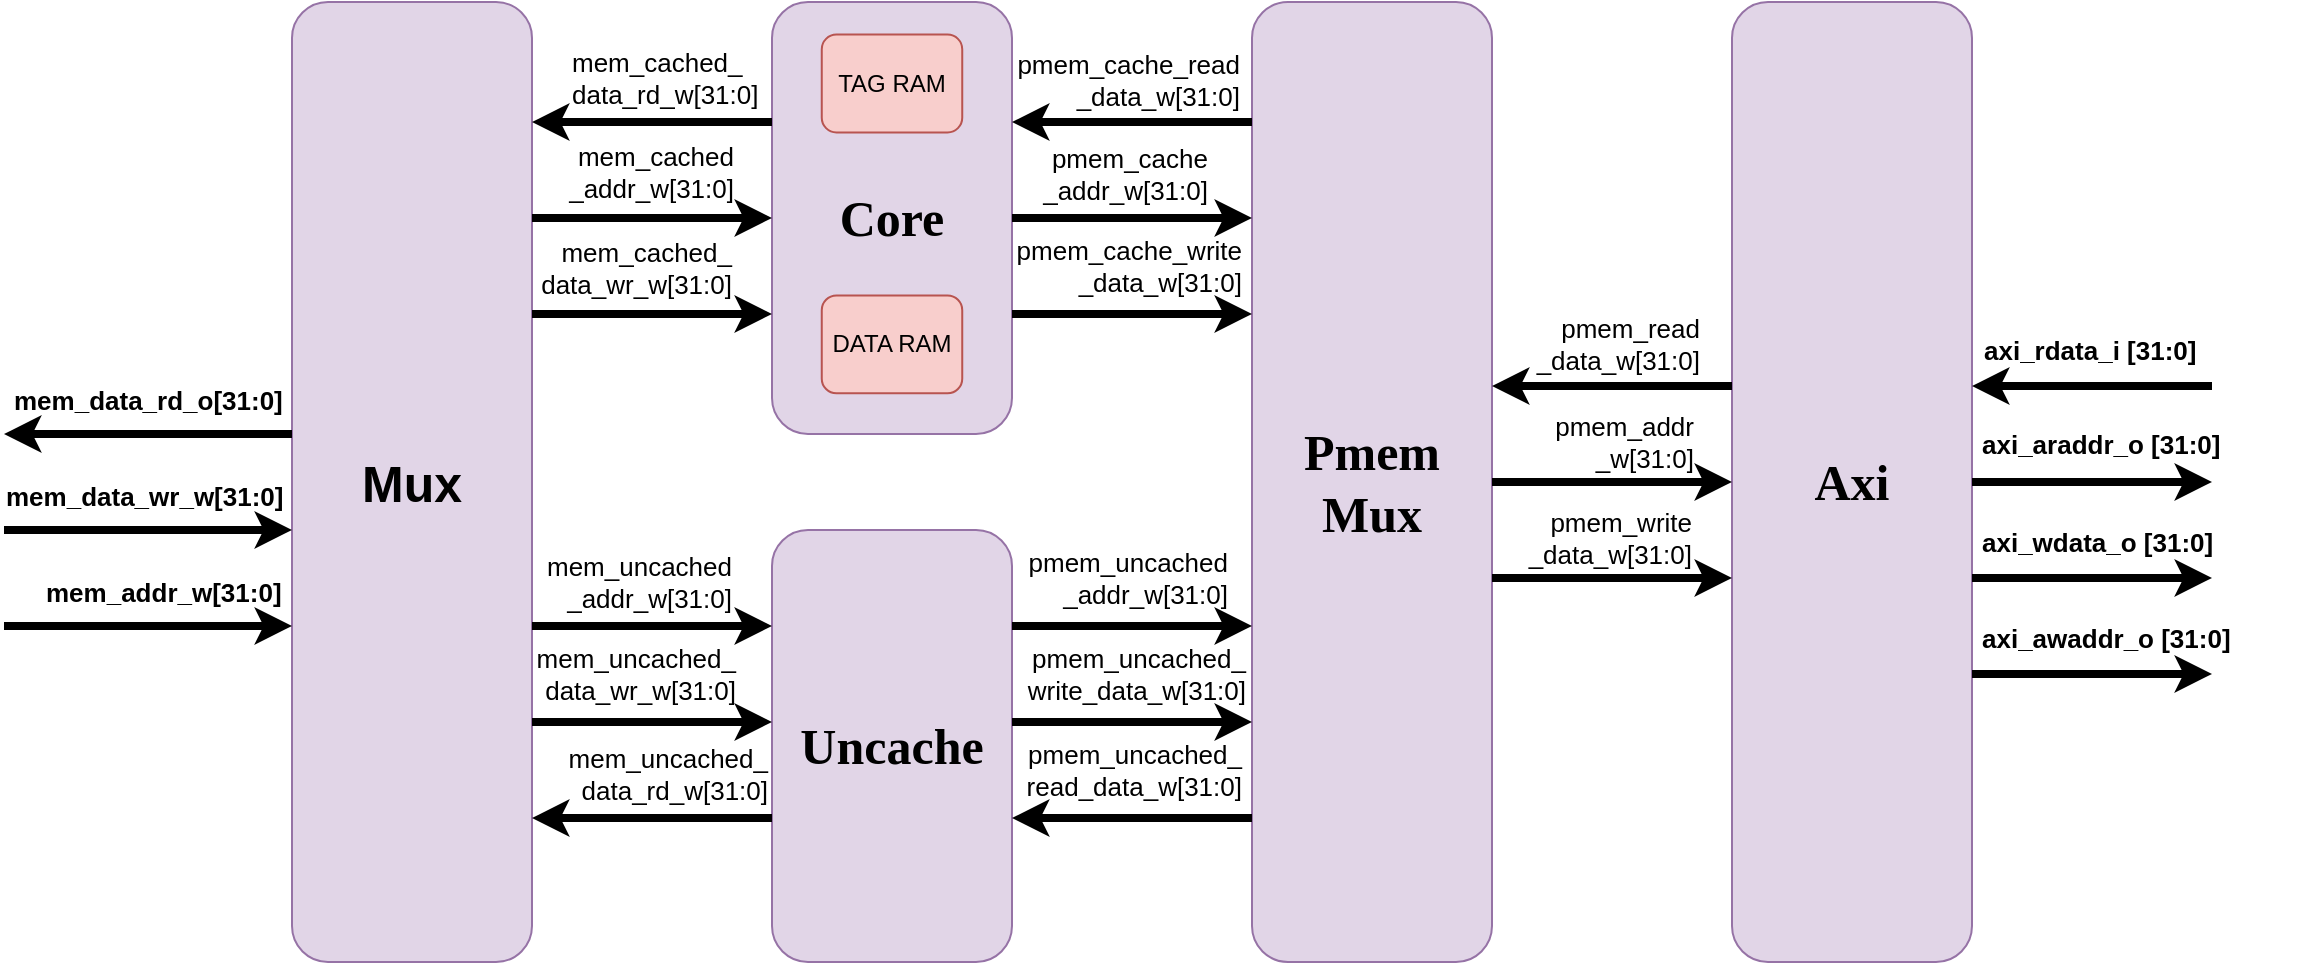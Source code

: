 <mxfile version="21.6.1" type="device">
  <diagram name="第 1 页" id="S3T1uCHi1aYwOrzbFI_4">
    <mxGraphModel dx="1100" dy="2017" grid="1" gridSize="6" guides="0" tooltips="1" connect="1" arrows="1" fold="1" page="1" pageScale="1" pageWidth="1169" pageHeight="827" math="0" shadow="0">
      <root>
        <mxCell id="0" />
        <mxCell id="1" parent="0" />
        <mxCell id="XTN0cot1_cpCae_w6XRC-3" value="&lt;font style=&quot;font-size: 25px;&quot;&gt;Mux&lt;/font&gt;" style="rounded=1;whiteSpace=wrap;html=1;fontStyle=1;fillColor=#e1d5e7;strokeColor=#9673a6;" parent="1" vertex="1">
          <mxGeometry x="192" y="-648" width="120" height="480" as="geometry" />
        </mxCell>
        <mxCell id="XTN0cot1_cpCae_w6XRC-7" value="&lt;font face=&quot;Times New Roman&quot;&gt;Uncache&lt;/font&gt;" style="rounded=1;whiteSpace=wrap;html=1;fontStyle=1;fontSize=25;fillColor=#e1d5e7;strokeColor=#9673a6;" parent="1" vertex="1">
          <mxGeometry x="432" y="-384" width="120" height="216" as="geometry" />
        </mxCell>
        <mxCell id="XTN0cot1_cpCae_w6XRC-8" value="&lt;font face=&quot;Times New Roman&quot;&gt;Pmem Mux&lt;/font&gt;" style="rounded=1;whiteSpace=wrap;html=1;fontStyle=1;fontSize=25;fillColor=#e1d5e7;strokeColor=#9673a6;" parent="1" vertex="1">
          <mxGeometry x="672" y="-648" width="120" height="480" as="geometry" />
        </mxCell>
        <mxCell id="XTN0cot1_cpCae_w6XRC-9" value="&lt;font face=&quot;Times New Roman&quot;&gt;Axi&lt;/font&gt;" style="rounded=1;whiteSpace=wrap;html=1;fontStyle=1;fontSize=25;fillColor=#e1d5e7;strokeColor=#9673a6;" parent="1" vertex="1">
          <mxGeometry x="912" y="-648" width="120" height="480" as="geometry" />
        </mxCell>
        <mxCell id="XTN0cot1_cpCae_w6XRC-10" value="" style="group" parent="1" vertex="1" connectable="0">
          <mxGeometry x="432" y="-648" width="120" height="216" as="geometry" />
        </mxCell>
        <mxCell id="XTN0cot1_cpCae_w6XRC-4" value="&lt;font face=&quot;Times New Roman&quot;&gt;Core&lt;/font&gt;" style="rounded=1;whiteSpace=wrap;html=1;fontStyle=1;fontSize=25;fillColor=#e1d5e7;strokeColor=#9673a6;" parent="XTN0cot1_cpCae_w6XRC-10" vertex="1">
          <mxGeometry width="120.0" height="216.0" as="geometry" />
        </mxCell>
        <mxCell id="XTN0cot1_cpCae_w6XRC-15" value="TAG RAM" style="rounded=1;whiteSpace=wrap;html=1;fillColor=#f8cecc;strokeColor=#b85450;" parent="XTN0cot1_cpCae_w6XRC-10" vertex="1">
          <mxGeometry x="24.881" y="16.307" width="70.238" height="48.921" as="geometry" />
        </mxCell>
        <mxCell id="XTN0cot1_cpCae_w6XRC-16" value="DATA RAM" style="rounded=1;whiteSpace=wrap;html=1;fillColor=#f8cecc;strokeColor=#b85450;" parent="XTN0cot1_cpCae_w6XRC-10" vertex="1">
          <mxGeometry x="24.881" y="146.763" width="70.238" height="48.921" as="geometry" />
        </mxCell>
        <mxCell id="XTN0cot1_cpCae_w6XRC-43" value="" style="curved=1;endArrow=classic;html=1;rounded=0;fontStyle=1;strokeWidth=4;" parent="XTN0cot1_cpCae_w6XRC-10" edge="1">
          <mxGeometry width="50" height="50" relative="1" as="geometry">
            <mxPoint x="120" y="156" as="sourcePoint" />
            <mxPoint x="240" y="156" as="targetPoint" />
            <Array as="points" />
          </mxGeometry>
        </mxCell>
        <mxCell id="XTN0cot1_cpCae_w6XRC-44" value="" style="curved=1;endArrow=classic;html=1;rounded=0;fontStyle=1;strokeWidth=4;" parent="XTN0cot1_cpCae_w6XRC-10" edge="1">
          <mxGeometry width="50" height="50" relative="1" as="geometry">
            <mxPoint x="120" y="108" as="sourcePoint" />
            <mxPoint x="240" y="108" as="targetPoint" />
            <Array as="points" />
          </mxGeometry>
        </mxCell>
        <mxCell id="XTN0cot1_cpCae_w6XRC-45" value="" style="curved=1;endArrow=classic;html=1;rounded=0;fontStyle=1;strokeWidth=4;" parent="XTN0cot1_cpCae_w6XRC-10" edge="1">
          <mxGeometry width="50" height="50" relative="1" as="geometry">
            <mxPoint x="120" y="360" as="sourcePoint" />
            <mxPoint x="240" y="360" as="targetPoint" />
            <Array as="points" />
          </mxGeometry>
        </mxCell>
        <mxCell id="XTN0cot1_cpCae_w6XRC-46" value="" style="curved=1;endArrow=classic;html=1;rounded=0;fontStyle=1;strokeWidth=4;" parent="XTN0cot1_cpCae_w6XRC-10" edge="1">
          <mxGeometry width="50" height="50" relative="1" as="geometry">
            <mxPoint x="120" y="312" as="sourcePoint" />
            <mxPoint x="240" y="312" as="targetPoint" />
            <Array as="points" />
          </mxGeometry>
        </mxCell>
        <mxCell id="XTN0cot1_cpCae_w6XRC-47" value="" style="curved=1;endArrow=classic;html=1;rounded=0;fontStyle=1;strokeWidth=4;" parent="XTN0cot1_cpCae_w6XRC-10" edge="1">
          <mxGeometry width="50" height="50" relative="1" as="geometry">
            <mxPoint x="240" y="60" as="sourcePoint" />
            <mxPoint x="120" y="60" as="targetPoint" />
            <Array as="points" />
          </mxGeometry>
        </mxCell>
        <mxCell id="XTN0cot1_cpCae_w6XRC-48" value="" style="curved=1;endArrow=classic;html=1;rounded=0;fontStyle=1;strokeWidth=4;" parent="XTN0cot1_cpCae_w6XRC-10" edge="1">
          <mxGeometry width="50" height="50" relative="1" as="geometry">
            <mxPoint x="240" y="408" as="sourcePoint" />
            <mxPoint x="119.998" y="408" as="targetPoint" />
            <Array as="points" />
          </mxGeometry>
        </mxCell>
        <mxCell id="XTN0cot1_cpCae_w6XRC-17" value="" style="curved=1;endArrow=classic;html=1;rounded=0;fontStyle=1;strokeWidth=4;" parent="1" edge="1">
          <mxGeometry width="50" height="50" relative="1" as="geometry">
            <mxPoint x="48" y="-384" as="sourcePoint" />
            <mxPoint x="192" y="-384" as="targetPoint" />
            <Array as="points" />
          </mxGeometry>
        </mxCell>
        <mxCell id="XTN0cot1_cpCae_w6XRC-19" value="&lt;font style=&quot;font-size: 13px;&quot;&gt;mem_addr_w[31:0]&lt;/font&gt;" style="text;whiteSpace=wrap;html=1;fontSize=13;fontStyle=1" parent="1" vertex="1">
          <mxGeometry x="67" y="-367" width="126" height="28" as="geometry" />
        </mxCell>
        <mxCell id="XTN0cot1_cpCae_w6XRC-20" value="&lt;font style=&quot;font-size: 13px;&quot;&gt;mem_data_wr_w[31:0]&lt;/font&gt;" style="text;whiteSpace=wrap;html=1;fontStyle=1;fontSize=13;" parent="1" vertex="1">
          <mxGeometry x="47" y="-415" width="156" height="31.13" as="geometry" />
        </mxCell>
        <mxCell id="XTN0cot1_cpCae_w6XRC-21" value="" style="curved=1;endArrow=classic;html=1;rounded=0;fontStyle=1;strokeWidth=4;" parent="1" edge="1">
          <mxGeometry width="50" height="50" relative="1" as="geometry">
            <mxPoint x="48" y="-336" as="sourcePoint" />
            <mxPoint x="192" y="-336" as="targetPoint" />
            <Array as="points" />
          </mxGeometry>
        </mxCell>
        <mxCell id="XTN0cot1_cpCae_w6XRC-25" value="" style="curved=1;endArrow=classic;html=1;rounded=0;fontStyle=1;strokeWidth=4;" parent="1" edge="1">
          <mxGeometry width="50" height="50" relative="1" as="geometry">
            <mxPoint x="312" y="-492" as="sourcePoint" />
            <mxPoint x="432" y="-492" as="targetPoint" />
            <Array as="points" />
          </mxGeometry>
        </mxCell>
        <mxCell id="XTN0cot1_cpCae_w6XRC-26" value="" style="curved=1;endArrow=classic;html=1;rounded=0;fontStyle=1;strokeWidth=4;" parent="1" edge="1">
          <mxGeometry width="50" height="50" relative="1" as="geometry">
            <mxPoint x="312" y="-540" as="sourcePoint" />
            <mxPoint x="432" y="-540" as="targetPoint" />
            <Array as="points" />
          </mxGeometry>
        </mxCell>
        <mxCell id="XTN0cot1_cpCae_w6XRC-27" value="" style="curved=1;endArrow=classic;html=1;rounded=0;fontStyle=1;strokeWidth=4;" parent="1" edge="1">
          <mxGeometry width="50" height="50" relative="1" as="geometry">
            <mxPoint x="312" y="-288" as="sourcePoint" />
            <mxPoint x="432" y="-288" as="targetPoint" />
            <Array as="points" />
          </mxGeometry>
        </mxCell>
        <mxCell id="XTN0cot1_cpCae_w6XRC-28" value="" style="curved=1;endArrow=classic;html=1;rounded=0;fontStyle=1;strokeWidth=4;" parent="1" edge="1">
          <mxGeometry width="50" height="50" relative="1" as="geometry">
            <mxPoint x="312" y="-336" as="sourcePoint" />
            <mxPoint x="432" y="-336" as="targetPoint" />
            <Array as="points" />
          </mxGeometry>
        </mxCell>
        <mxCell id="XTN0cot1_cpCae_w6XRC-29" value="mem_cached_&lt;br style=&quot;font-size: 13px;&quot;&gt;data_wr_w[31:0]" style="text;whiteSpace=wrap;html=1;fontStyle=0;fontSize=13;align=right;" parent="1" vertex="1">
          <mxGeometry x="312" y="-537" width="102" height="39.86" as="geometry" />
        </mxCell>
        <mxCell id="XTN0cot1_cpCae_w6XRC-30" value="mem_cached&lt;br style=&quot;font-size: 13px;&quot;&gt;_addr_w[31:0]" style="text;whiteSpace=wrap;html=1;fontSize=13;align=right;fontStyle=0" parent="1" vertex="1">
          <mxGeometry x="329" y="-585" width="86" height="48" as="geometry" />
        </mxCell>
        <mxCell id="XTN0cot1_cpCae_w6XRC-31" value="mem_uncached_&lt;br&gt;data_wr_w[31:0]" style="text;whiteSpace=wrap;html=1;fontSize=13;align=right;fontStyle=0" parent="1" vertex="1">
          <mxGeometry x="275" y="-334" width="141" height="33.14" as="geometry" />
        </mxCell>
        <mxCell id="XTN0cot1_cpCae_w6XRC-32" value="mem_uncached&lt;br style=&quot;font-size: 13px;&quot;&gt;_addr_w[31:0]" style="text;whiteSpace=wrap;html=1;fontStyle=0;fontSize=13;align=right;" parent="1" vertex="1">
          <mxGeometry x="336" y="-380.0" width="78" height="26.4" as="geometry" />
        </mxCell>
        <mxCell id="XTN0cot1_cpCae_w6XRC-33" value="" style="curved=1;endArrow=classic;html=1;rounded=0;fontStyle=1;strokeWidth=4;" parent="1" edge="1">
          <mxGeometry width="50" height="50" relative="1" as="geometry">
            <mxPoint x="432" y="-588" as="sourcePoint" />
            <mxPoint x="312" y="-588" as="targetPoint" />
            <Array as="points" />
          </mxGeometry>
        </mxCell>
        <mxCell id="XTN0cot1_cpCae_w6XRC-36" value="" style="curved=1;endArrow=classic;html=1;rounded=0;fontStyle=1;strokeWidth=4;" parent="1" edge="1">
          <mxGeometry width="50" height="50" relative="1" as="geometry">
            <mxPoint x="432" y="-240" as="sourcePoint" />
            <mxPoint x="311.998" y="-240" as="targetPoint" />
            <Array as="points" />
          </mxGeometry>
        </mxCell>
        <mxCell id="XTN0cot1_cpCae_w6XRC-40" value="mem_cached_&lt;br style=&quot;font-size: 13px;&quot;&gt;data_rd_w[31:0]" style="text;whiteSpace=wrap;html=1;fontSize=13;fontStyle=0" parent="1" vertex="1">
          <mxGeometry x="330" y="-632" width="140" height="26" as="geometry" />
        </mxCell>
        <mxCell id="XTN0cot1_cpCae_w6XRC-42" value="mem_uncached_&lt;br&gt;data_rd_w[31:0]" style="text;whiteSpace=wrap;html=1;fontSize=13;align=right;fontStyle=0" parent="1" vertex="1">
          <mxGeometry x="225" y="-284.0" width="207.39" height="29.54" as="geometry" />
        </mxCell>
        <mxCell id="XTN0cot1_cpCae_w6XRC-49" value="pmem_cache_write&lt;br style=&quot;font-size: 13px;&quot;&gt;_data_w[31:0]" style="text;whiteSpace=wrap;html=1;fontSize=13;align=right;" parent="1" vertex="1">
          <mxGeometry x="529" y="-537.86" width="140" height="18.86" as="geometry" />
        </mxCell>
        <mxCell id="XTN0cot1_cpCae_w6XRC-50" value="&lt;font style=&quot;font-size: 13px;&quot;&gt;pmem_uncached_&lt;br&gt;write_data_w[31:0]&lt;/font&gt;" style="text;whiteSpace=wrap;html=1;strokeWidth=15;fontSize=13;align=right;" parent="1" vertex="1">
          <mxGeometry x="545" y="-334" width="126" height="37.65" as="geometry" />
        </mxCell>
        <mxCell id="XTN0cot1_cpCae_w6XRC-51" value="pmem_cache&lt;br style=&quot;font-size: 13px;&quot;&gt;_addr_w[31:0]" style="text;whiteSpace=wrap;html=1;fontSize=13;align=right;" parent="1" vertex="1">
          <mxGeometry x="522" y="-584" width="130" height="40" as="geometry" />
        </mxCell>
        <mxCell id="XTN0cot1_cpCae_w6XRC-52" value="&lt;font style=&quot;font-size: 13px;&quot;&gt;pmem_uncached&lt;br style=&quot;font-size: 13px;&quot;&gt;_addr_w[31:0]&lt;br style=&quot;font-size: 13px;&quot;&gt;&lt;/font&gt;" style="text;whiteSpace=wrap;html=1;fontSize=13;align=right;" parent="1" vertex="1">
          <mxGeometry x="552" y="-382.0" width="110" height="40" as="geometry" />
        </mxCell>
        <mxCell id="XTN0cot1_cpCae_w6XRC-53" value="pmem_cache_read&lt;br style=&quot;font-size: 13px;&quot;&gt;_data_w[31:0]" style="text;whiteSpace=wrap;html=1;fontSize=13;align=right;" parent="1" vertex="1">
          <mxGeometry x="528" y="-631" width="140" height="64.24" as="geometry" />
        </mxCell>
        <mxCell id="XTN0cot1_cpCae_w6XRC-54" value="pmem_uncached_&lt;br&gt;read_data_w[31:0]" style="text;whiteSpace=wrap;html=1;fontSize=13;align=right;" parent="1" vertex="1">
          <mxGeometry x="534" y="-286.21" width="135" height="30.4" as="geometry" />
        </mxCell>
        <mxCell id="XTN0cot1_cpCae_w6XRC-57" value="" style="curved=1;endArrow=classic;html=1;rounded=0;fontStyle=1;strokeWidth=4;" parent="1" edge="1">
          <mxGeometry width="50" height="50" relative="1" as="geometry">
            <mxPoint x="792" y="-360" as="sourcePoint" />
            <mxPoint x="912" y="-360" as="targetPoint" />
            <Array as="points" />
          </mxGeometry>
        </mxCell>
        <mxCell id="XTN0cot1_cpCae_w6XRC-58" value="" style="curved=1;endArrow=classic;html=1;rounded=0;fontStyle=1;strokeWidth=4;" parent="1" edge="1">
          <mxGeometry width="50" height="50" relative="1" as="geometry">
            <mxPoint x="792" y="-408" as="sourcePoint" />
            <mxPoint x="912" y="-408" as="targetPoint" />
            <Array as="points" />
          </mxGeometry>
        </mxCell>
        <mxCell id="XTN0cot1_cpCae_w6XRC-59" value="" style="curved=1;endArrow=classic;html=1;rounded=0;fontStyle=1;strokeWidth=4;" parent="1" edge="1">
          <mxGeometry width="50" height="50" relative="1" as="geometry">
            <mxPoint x="912" y="-456" as="sourcePoint" />
            <mxPoint x="792" y="-456" as="targetPoint" />
            <Array as="points" />
          </mxGeometry>
        </mxCell>
        <mxCell id="XTN0cot1_cpCae_w6XRC-64" value="pmem_read&lt;br style=&quot;border-color: var(--border-color);&quot;&gt;_data_w[31:0]" style="text;whiteSpace=wrap;html=1;fontSize=13;align=right;" parent="1" vertex="1">
          <mxGeometry x="768" y="-499" width="130" height="40" as="geometry" />
        </mxCell>
        <mxCell id="XTN0cot1_cpCae_w6XRC-65" value="&lt;font style=&quot;font-size: 13px;&quot;&gt;pmem_addr&lt;br&gt;_w[31:0]&lt;/font&gt;" style="text;whiteSpace=wrap;html=1;fontSize=13;align=right;" parent="1" vertex="1">
          <mxGeometry x="822" y="-450" width="73.38" height="35.51" as="geometry" />
        </mxCell>
        <mxCell id="XTN0cot1_cpCae_w6XRC-66" value="pmem_write&lt;br style=&quot;font-size: 13px;&quot;&gt;_data_w[31:0]" style="text;whiteSpace=wrap;html=1;strokeWidth=2;fontSize=13;align=right;" parent="1" vertex="1">
          <mxGeometry x="804" y="-402" width="90" height="24.13" as="geometry" />
        </mxCell>
        <mxCell id="XTN0cot1_cpCae_w6XRC-69" value="&lt;font style=&quot;font-size: 13px;&quot;&gt;axi_rdata_i [31:0]&lt;/font&gt;" style="text;whiteSpace=wrap;html=1;fontStyle=1;fontSize=18;align=left;" parent="1" vertex="1">
          <mxGeometry x="1036" y="-492" width="162.64" height="22" as="geometry" />
        </mxCell>
        <mxCell id="XTN0cot1_cpCae_w6XRC-70" value="" style="curved=1;endArrow=classic;html=1;rounded=0;fontStyle=1;strokeWidth=4;" parent="1" edge="1">
          <mxGeometry width="50" height="50" relative="1" as="geometry">
            <mxPoint x="1152" y="-456" as="sourcePoint" />
            <mxPoint x="1032" y="-456" as="targetPoint" />
            <Array as="points" />
          </mxGeometry>
        </mxCell>
        <mxCell id="XTN0cot1_cpCae_w6XRC-71" value="" style="curved=1;endArrow=classic;html=1;rounded=0;fontStyle=1;strokeWidth=4;" parent="1" edge="1">
          <mxGeometry width="50" height="50" relative="1" as="geometry">
            <mxPoint x="192" y="-432" as="sourcePoint" />
            <mxPoint x="48" y="-432" as="targetPoint" />
            <Array as="points" />
          </mxGeometry>
        </mxCell>
        <mxCell id="XTN0cot1_cpCae_w6XRC-72" value="mem_data_rd_o[31:0]" style="text;whiteSpace=wrap;html=1;fontSize=13;fontStyle=1" parent="1" vertex="1">
          <mxGeometry x="51" y="-463" width="136" height="40" as="geometry" />
        </mxCell>
        <mxCell id="XTN0cot1_cpCae_w6XRC-73" value="" style="curved=1;endArrow=classic;html=1;rounded=0;fontStyle=1;strokeWidth=4;" parent="1" edge="1">
          <mxGeometry width="50" height="50" relative="1" as="geometry">
            <mxPoint x="1032" y="-408" as="sourcePoint" />
            <mxPoint x="1152" y="-408" as="targetPoint" />
            <Array as="points" />
          </mxGeometry>
        </mxCell>
        <mxCell id="XTN0cot1_cpCae_w6XRC-74" value="" style="curved=1;endArrow=classic;html=1;rounded=0;fontStyle=1;strokeWidth=4;" parent="1" edge="1">
          <mxGeometry width="50" height="50" relative="1" as="geometry">
            <mxPoint x="1032" y="-360" as="sourcePoint" />
            <mxPoint x="1152" y="-360" as="targetPoint" />
            <Array as="points" />
          </mxGeometry>
        </mxCell>
        <mxCell id="XTN0cot1_cpCae_w6XRC-75" value="" style="curved=1;endArrow=classic;html=1;rounded=0;fontStyle=1;strokeWidth=4;" parent="1" edge="1">
          <mxGeometry width="50" height="50" relative="1" as="geometry">
            <mxPoint x="1032" y="-312" as="sourcePoint" />
            <mxPoint x="1152" y="-312" as="targetPoint" />
            <Array as="points" />
          </mxGeometry>
        </mxCell>
        <mxCell id="XTN0cot1_cpCae_w6XRC-76" value="axi_wdata_o [31:0]" style="text;whiteSpace=wrap;html=1;fontSize=13;fontStyle=1;align=left;" parent="1" vertex="1">
          <mxGeometry x="1035" y="-392" width="120" height="20" as="geometry" />
        </mxCell>
        <mxCell id="XTN0cot1_cpCae_w6XRC-77" value="axi_awaddr_o [31:0]" style="text;whiteSpace=wrap;html=1;fontSize=13;fontStyle=1;align=left;" parent="1" vertex="1">
          <mxGeometry x="1035" y="-344" width="134" height="25.04" as="geometry" />
        </mxCell>
        <mxCell id="XTN0cot1_cpCae_w6XRC-78" value="axi_araddr_o [31:0]" style="text;whiteSpace=wrap;html=1;fontSize=13;fontStyle=1;align=left;" parent="1" vertex="1">
          <mxGeometry x="1035" y="-441.0" width="132" height="26.3" as="geometry" />
        </mxCell>
      </root>
    </mxGraphModel>
  </diagram>
</mxfile>
